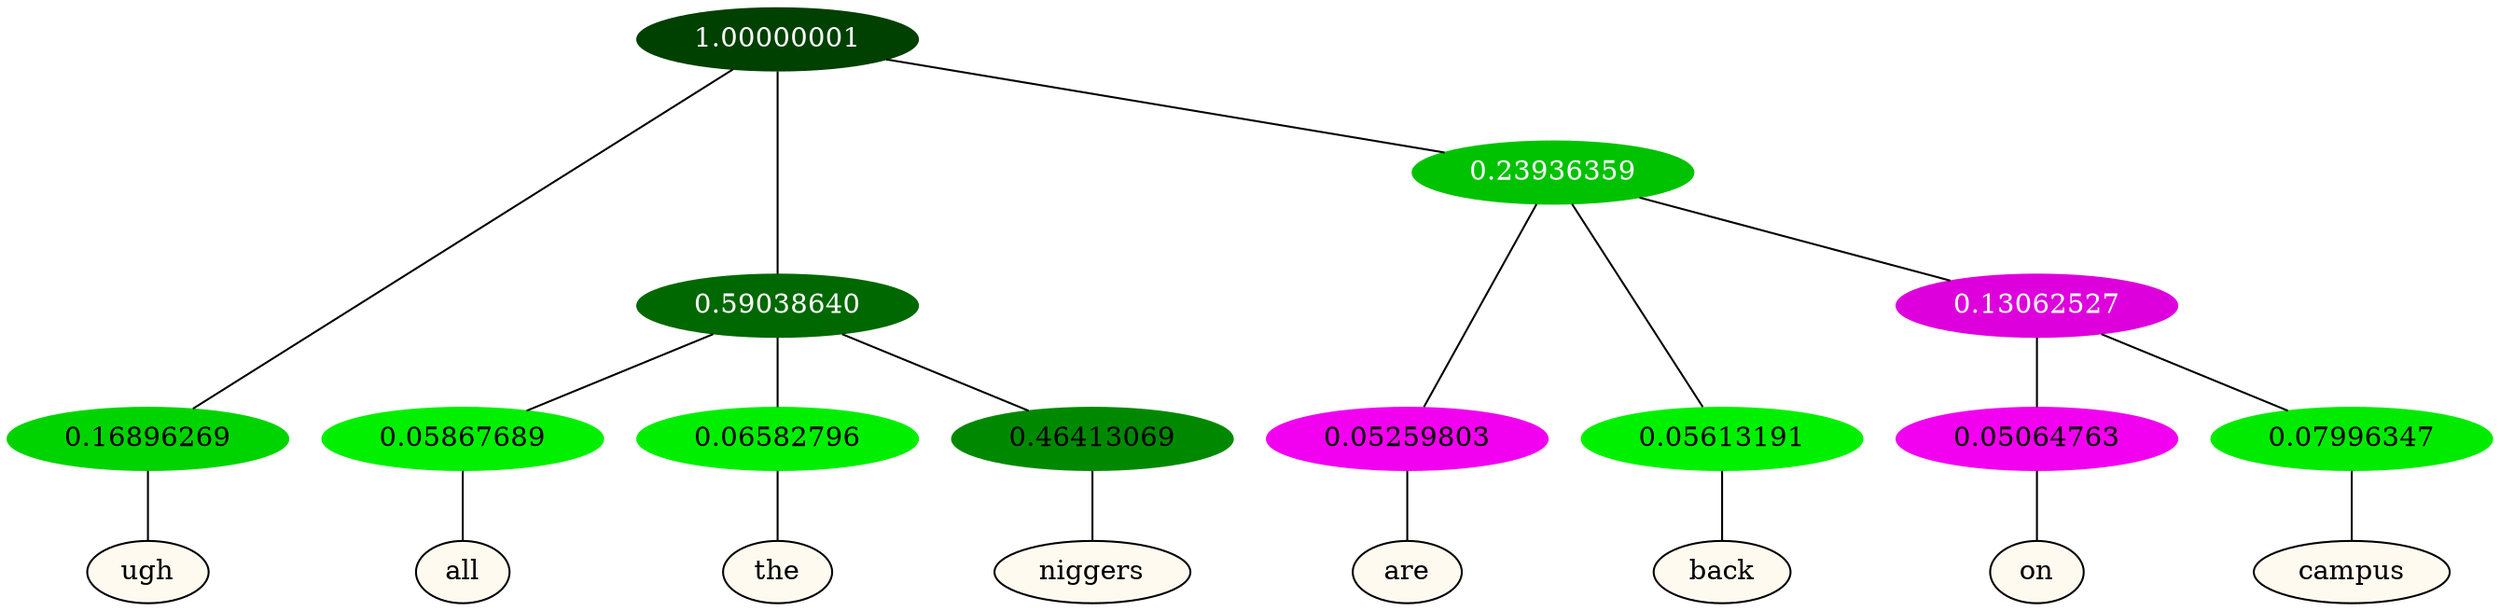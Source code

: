 graph {
	node [format=png height=0.15 nodesep=0.001 ordering=out overlap=prism overlap_scaling=0.01 ranksep=0.001 ratio=0.2 style=filled width=0.15]
	{
		rank=same
		a_w_1 [label=ugh color=black fillcolor=floralwhite style="filled,solid"]
		a_w_4 [label=all color=black fillcolor=floralwhite style="filled,solid"]
		a_w_5 [label=the color=black fillcolor=floralwhite style="filled,solid"]
		a_w_6 [label=niggers color=black fillcolor=floralwhite style="filled,solid"]
		a_w_7 [label=are color=black fillcolor=floralwhite style="filled,solid"]
		a_w_8 [label=back color=black fillcolor=floralwhite style="filled,solid"]
		a_w_10 [label=on color=black fillcolor=floralwhite style="filled,solid"]
		a_w_11 [label=campus color=black fillcolor=floralwhite style="filled,solid"]
	}
	a_n_1 -- a_w_1
	a_n_4 -- a_w_4
	a_n_5 -- a_w_5
	a_n_6 -- a_w_6
	a_n_7 -- a_w_7
	a_n_8 -- a_w_8
	a_n_10 -- a_w_10
	a_n_11 -- a_w_11
	{
		rank=same
		a_n_1 [label=0.16896269 color="0.334 1.000 0.831" fontcolor=black]
		a_n_4 [label=0.05867689 color="0.334 1.000 0.941" fontcolor=black]
		a_n_5 [label=0.06582796 color="0.334 1.000 0.934" fontcolor=black]
		a_n_6 [label=0.46413069 color="0.334 1.000 0.536" fontcolor=black]
		a_n_7 [label=0.05259803 color="0.835 1.000 0.947" fontcolor=black]
		a_n_8 [label=0.05613191 color="0.334 1.000 0.944" fontcolor=black]
		a_n_10 [label=0.05064763 color="0.835 1.000 0.949" fontcolor=black]
		a_n_11 [label=0.07996347 color="0.334 1.000 0.920" fontcolor=black]
	}
	a_n_0 [label=1.00000001 color="0.334 1.000 0.250" fontcolor=grey99]
	a_n_0 -- a_n_1
	a_n_2 [label=0.59038640 color="0.334 1.000 0.410" fontcolor=grey99]
	a_n_0 -- a_n_2
	a_n_3 [label=0.23936359 color="0.334 1.000 0.761" fontcolor=grey99]
	a_n_0 -- a_n_3
	a_n_2 -- a_n_4
	a_n_2 -- a_n_5
	a_n_2 -- a_n_6
	a_n_3 -- a_n_7
	a_n_3 -- a_n_8
	a_n_9 [label=0.13062527 color="0.835 1.000 0.869" fontcolor=grey99]
	a_n_3 -- a_n_9
	a_n_9 -- a_n_10
	a_n_9 -- a_n_11
}
